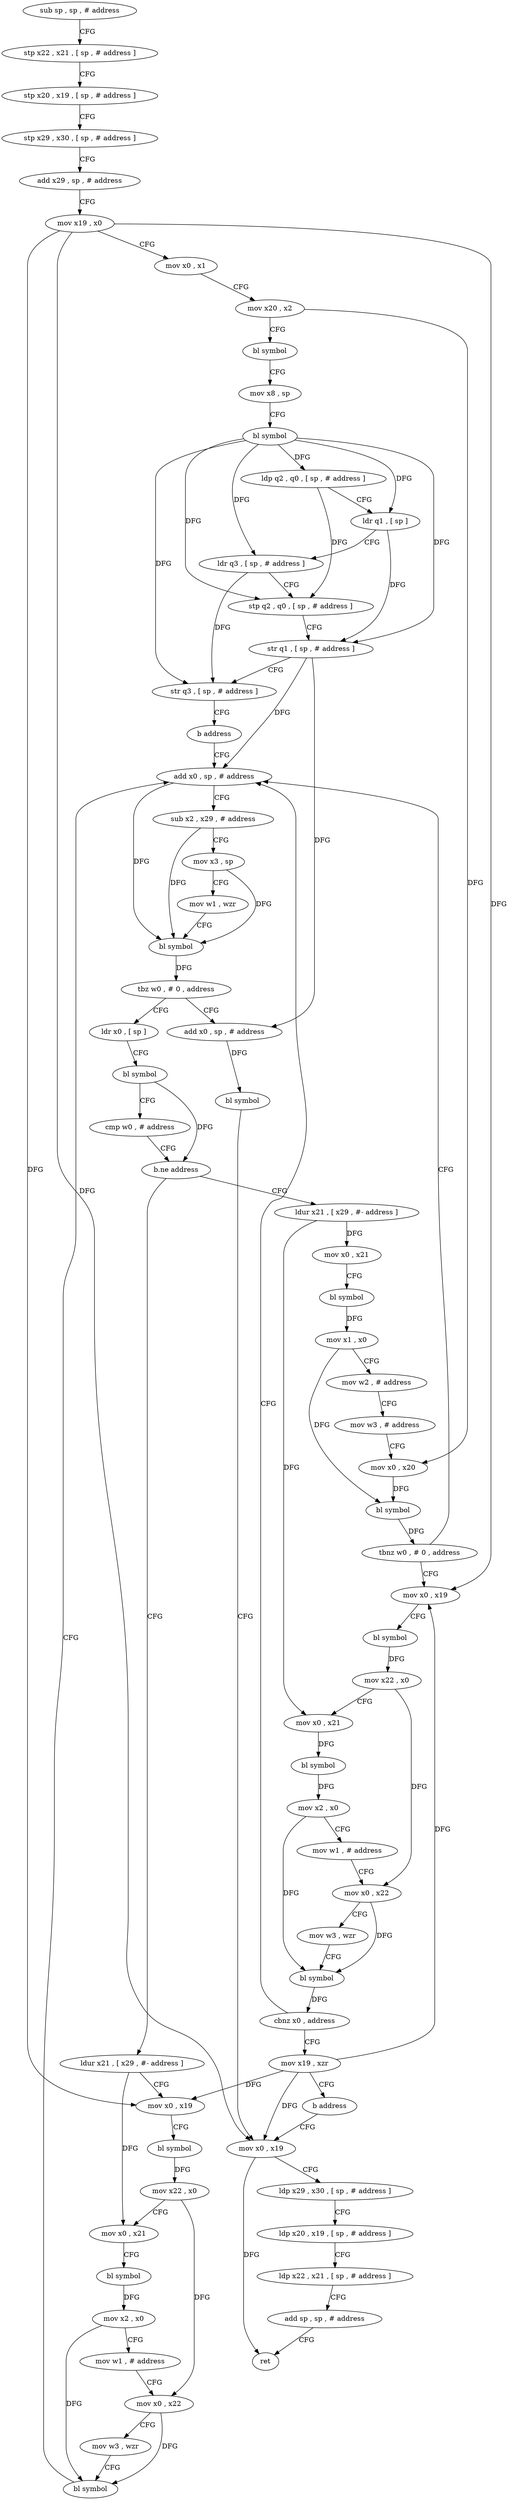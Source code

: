 digraph "func" {
"85780" [label = "sub sp , sp , # address" ]
"85784" [label = "stp x22 , x21 , [ sp , # address ]" ]
"85788" [label = "stp x20 , x19 , [ sp , # address ]" ]
"85792" [label = "stp x29 , x30 , [ sp , # address ]" ]
"85796" [label = "add x29 , sp , # address" ]
"85800" [label = "mov x19 , x0" ]
"85804" [label = "mov x0 , x1" ]
"85808" [label = "mov x20 , x2" ]
"85812" [label = "bl symbol" ]
"85816" [label = "mov x8 , sp" ]
"85820" [label = "bl symbol" ]
"85824" [label = "ldp q2 , q0 , [ sp , # address ]" ]
"85828" [label = "ldr q1 , [ sp ]" ]
"85832" [label = "ldr q3 , [ sp , # address ]" ]
"85836" [label = "stp q2 , q0 , [ sp , # address ]" ]
"85840" [label = "str q1 , [ sp , # address ]" ]
"85844" [label = "str q3 , [ sp , # address ]" ]
"85848" [label = "b address" ]
"85896" [label = "add x0 , sp , # address" ]
"85900" [label = "sub x2 , x29 , # address" ]
"85904" [label = "mov x3 , sp" ]
"85908" [label = "mov w1 , wzr" ]
"85912" [label = "bl symbol" ]
"85916" [label = "tbz w0 , # 0 , address" ]
"86024" [label = "add x0 , sp , # address" ]
"85920" [label = "ldr x0 , [ sp ]" ]
"86028" [label = "bl symbol" ]
"86032" [label = "mov x0 , x19" ]
"85924" [label = "bl symbol" ]
"85928" [label = "cmp w0 , # address" ]
"85932" [label = "b.ne address" ]
"85852" [label = "ldur x21 , [ x29 , #- address ]" ]
"85936" [label = "ldur x21 , [ x29 , #- address ]" ]
"85856" [label = "mov x0 , x19" ]
"85860" [label = "bl symbol" ]
"85864" [label = "mov x22 , x0" ]
"85868" [label = "mov x0 , x21" ]
"85872" [label = "bl symbol" ]
"85876" [label = "mov x2 , x0" ]
"85880" [label = "mov w1 , # address" ]
"85884" [label = "mov x0 , x22" ]
"85888" [label = "mov w3 , wzr" ]
"85892" [label = "bl symbol" ]
"85940" [label = "mov x0 , x21" ]
"85944" [label = "bl symbol" ]
"85948" [label = "mov x1 , x0" ]
"85952" [label = "mov w2 , # address" ]
"85956" [label = "mov w3 , # address" ]
"85960" [label = "mov x0 , x20" ]
"85964" [label = "bl symbol" ]
"85968" [label = "tbnz w0 , # 0 , address" ]
"85972" [label = "mov x0 , x19" ]
"85976" [label = "bl symbol" ]
"85980" [label = "mov x22 , x0" ]
"85984" [label = "mov x0 , x21" ]
"85988" [label = "bl symbol" ]
"85992" [label = "mov x2 , x0" ]
"85996" [label = "mov w1 , # address" ]
"86000" [label = "mov x0 , x22" ]
"86004" [label = "mov w3 , wzr" ]
"86008" [label = "bl symbol" ]
"86012" [label = "cbnz x0 , address" ]
"86016" [label = "mov x19 , xzr" ]
"86020" [label = "b address" ]
"86036" [label = "ldp x29 , x30 , [ sp , # address ]" ]
"86040" [label = "ldp x20 , x19 , [ sp , # address ]" ]
"86044" [label = "ldp x22 , x21 , [ sp , # address ]" ]
"86048" [label = "add sp , sp , # address" ]
"86052" [label = "ret" ]
"85780" -> "85784" [ label = "CFG" ]
"85784" -> "85788" [ label = "CFG" ]
"85788" -> "85792" [ label = "CFG" ]
"85792" -> "85796" [ label = "CFG" ]
"85796" -> "85800" [ label = "CFG" ]
"85800" -> "85804" [ label = "CFG" ]
"85800" -> "86032" [ label = "DFG" ]
"85800" -> "85856" [ label = "DFG" ]
"85800" -> "85972" [ label = "DFG" ]
"85804" -> "85808" [ label = "CFG" ]
"85808" -> "85812" [ label = "CFG" ]
"85808" -> "85960" [ label = "DFG" ]
"85812" -> "85816" [ label = "CFG" ]
"85816" -> "85820" [ label = "CFG" ]
"85820" -> "85824" [ label = "DFG" ]
"85820" -> "85836" [ label = "DFG" ]
"85820" -> "85828" [ label = "DFG" ]
"85820" -> "85840" [ label = "DFG" ]
"85820" -> "85832" [ label = "DFG" ]
"85820" -> "85844" [ label = "DFG" ]
"85824" -> "85828" [ label = "CFG" ]
"85824" -> "85836" [ label = "DFG" ]
"85828" -> "85832" [ label = "CFG" ]
"85828" -> "85840" [ label = "DFG" ]
"85832" -> "85836" [ label = "CFG" ]
"85832" -> "85844" [ label = "DFG" ]
"85836" -> "85840" [ label = "CFG" ]
"85840" -> "85844" [ label = "CFG" ]
"85840" -> "85896" [ label = "DFG" ]
"85840" -> "86024" [ label = "DFG" ]
"85844" -> "85848" [ label = "CFG" ]
"85848" -> "85896" [ label = "CFG" ]
"85896" -> "85900" [ label = "CFG" ]
"85896" -> "85912" [ label = "DFG" ]
"85900" -> "85904" [ label = "CFG" ]
"85900" -> "85912" [ label = "DFG" ]
"85904" -> "85908" [ label = "CFG" ]
"85904" -> "85912" [ label = "DFG" ]
"85908" -> "85912" [ label = "CFG" ]
"85912" -> "85916" [ label = "DFG" ]
"85916" -> "86024" [ label = "CFG" ]
"85916" -> "85920" [ label = "CFG" ]
"86024" -> "86028" [ label = "DFG" ]
"85920" -> "85924" [ label = "CFG" ]
"86028" -> "86032" [ label = "CFG" ]
"86032" -> "86036" [ label = "CFG" ]
"86032" -> "86052" [ label = "DFG" ]
"85924" -> "85928" [ label = "CFG" ]
"85924" -> "85932" [ label = "DFG" ]
"85928" -> "85932" [ label = "CFG" ]
"85932" -> "85852" [ label = "CFG" ]
"85932" -> "85936" [ label = "CFG" ]
"85852" -> "85856" [ label = "CFG" ]
"85852" -> "85868" [ label = "DFG" ]
"85936" -> "85940" [ label = "DFG" ]
"85936" -> "85984" [ label = "DFG" ]
"85856" -> "85860" [ label = "CFG" ]
"85860" -> "85864" [ label = "DFG" ]
"85864" -> "85868" [ label = "CFG" ]
"85864" -> "85884" [ label = "DFG" ]
"85868" -> "85872" [ label = "CFG" ]
"85872" -> "85876" [ label = "DFG" ]
"85876" -> "85880" [ label = "CFG" ]
"85876" -> "85892" [ label = "DFG" ]
"85880" -> "85884" [ label = "CFG" ]
"85884" -> "85888" [ label = "CFG" ]
"85884" -> "85892" [ label = "DFG" ]
"85888" -> "85892" [ label = "CFG" ]
"85892" -> "85896" [ label = "CFG" ]
"85940" -> "85944" [ label = "CFG" ]
"85944" -> "85948" [ label = "DFG" ]
"85948" -> "85952" [ label = "CFG" ]
"85948" -> "85964" [ label = "DFG" ]
"85952" -> "85956" [ label = "CFG" ]
"85956" -> "85960" [ label = "CFG" ]
"85960" -> "85964" [ label = "DFG" ]
"85964" -> "85968" [ label = "DFG" ]
"85968" -> "85896" [ label = "CFG" ]
"85968" -> "85972" [ label = "CFG" ]
"85972" -> "85976" [ label = "CFG" ]
"85976" -> "85980" [ label = "DFG" ]
"85980" -> "85984" [ label = "CFG" ]
"85980" -> "86000" [ label = "DFG" ]
"85984" -> "85988" [ label = "DFG" ]
"85988" -> "85992" [ label = "DFG" ]
"85992" -> "85996" [ label = "CFG" ]
"85992" -> "86008" [ label = "DFG" ]
"85996" -> "86000" [ label = "CFG" ]
"86000" -> "86004" [ label = "CFG" ]
"86000" -> "86008" [ label = "DFG" ]
"86004" -> "86008" [ label = "CFG" ]
"86008" -> "86012" [ label = "DFG" ]
"86012" -> "85896" [ label = "CFG" ]
"86012" -> "86016" [ label = "CFG" ]
"86016" -> "86020" [ label = "CFG" ]
"86016" -> "86032" [ label = "DFG" ]
"86016" -> "85856" [ label = "DFG" ]
"86016" -> "85972" [ label = "DFG" ]
"86020" -> "86032" [ label = "CFG" ]
"86036" -> "86040" [ label = "CFG" ]
"86040" -> "86044" [ label = "CFG" ]
"86044" -> "86048" [ label = "CFG" ]
"86048" -> "86052" [ label = "CFG" ]
}

